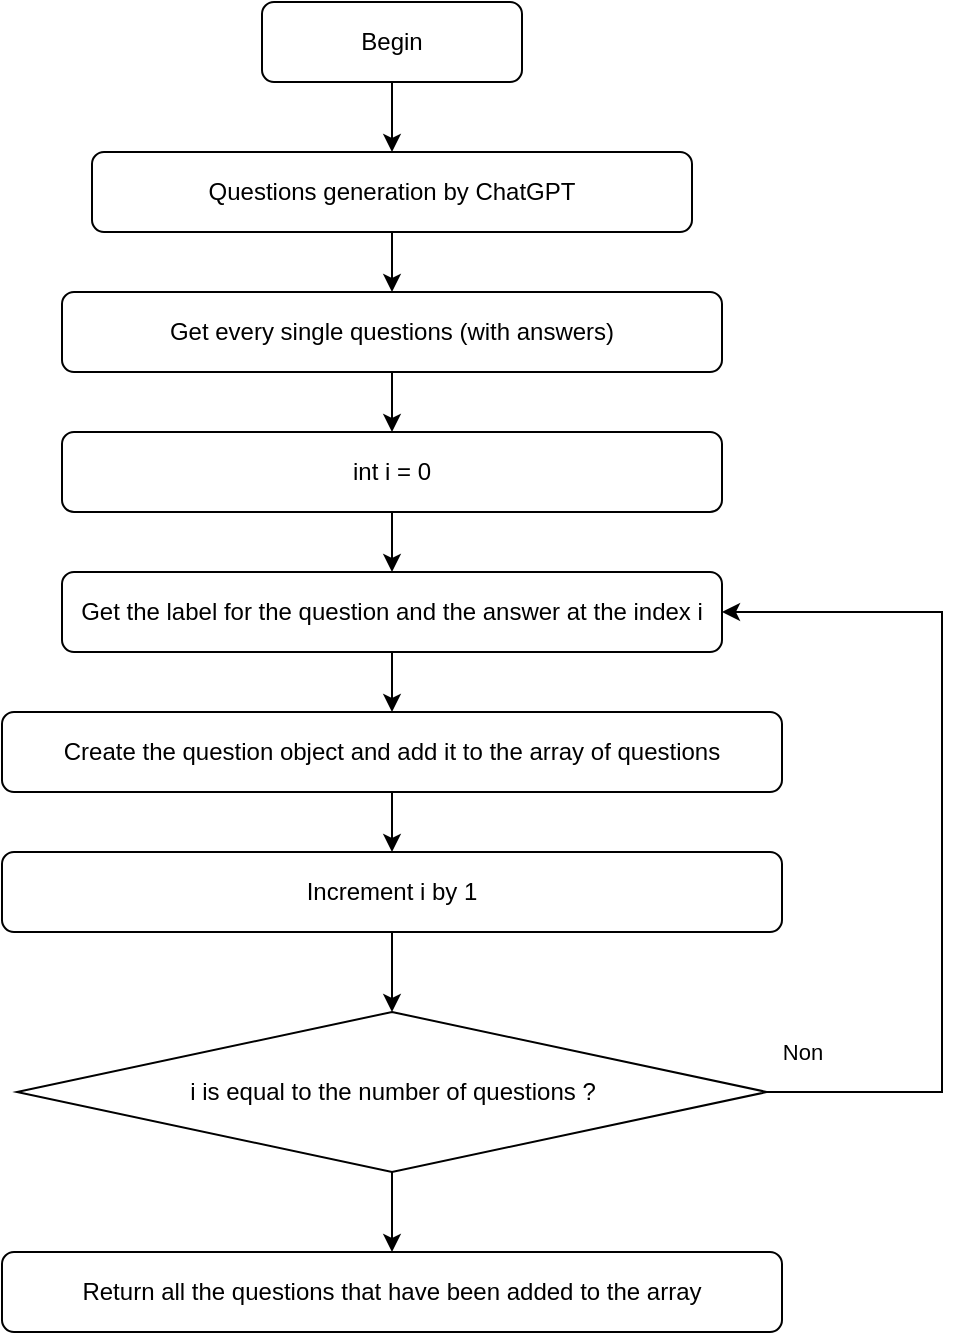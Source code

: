 <mxfile version="22.0.2" type="device">
  <diagram name="Page-1" id="kIBuzrutFyAS311oZS0o">
    <mxGraphModel dx="1140" dy="770" grid="1" gridSize="10" guides="1" tooltips="1" connect="1" arrows="1" fold="1" page="1" pageScale="1" pageWidth="827" pageHeight="1169" math="0" shadow="0">
      <root>
        <mxCell id="0" />
        <mxCell id="1" parent="0" />
        <mxCell id="F48neUv-2FC4coiqLlUM-24" value="" style="edgeStyle=orthogonalEdgeStyle;rounded=0;orthogonalLoop=1;jettySize=auto;html=1;" edge="1" parent="1" source="F48neUv-2FC4coiqLlUM-1" target="F48neUv-2FC4coiqLlUM-2">
          <mxGeometry relative="1" as="geometry" />
        </mxCell>
        <mxCell id="F48neUv-2FC4coiqLlUM-1" value="Begin" style="rounded=1;whiteSpace=wrap;html=1;" vertex="1" parent="1">
          <mxGeometry x="330" y="65" width="130" height="40" as="geometry" />
        </mxCell>
        <mxCell id="F48neUv-2FC4coiqLlUM-5" value="" style="edgeStyle=orthogonalEdgeStyle;rounded=0;orthogonalLoop=1;jettySize=auto;html=1;" edge="1" parent="1" source="F48neUv-2FC4coiqLlUM-2" target="F48neUv-2FC4coiqLlUM-4">
          <mxGeometry relative="1" as="geometry" />
        </mxCell>
        <mxCell id="F48neUv-2FC4coiqLlUM-2" value="Questions generation by ChatGPT" style="rounded=1;whiteSpace=wrap;html=1;" vertex="1" parent="1">
          <mxGeometry x="245" y="140" width="300" height="40" as="geometry" />
        </mxCell>
        <mxCell id="F48neUv-2FC4coiqLlUM-8" value="" style="edgeStyle=orthogonalEdgeStyle;rounded=0;orthogonalLoop=1;jettySize=auto;html=1;" edge="1" parent="1" source="F48neUv-2FC4coiqLlUM-4" target="F48neUv-2FC4coiqLlUM-7">
          <mxGeometry relative="1" as="geometry" />
        </mxCell>
        <mxCell id="F48neUv-2FC4coiqLlUM-4" value="Get every single questions (with answers)" style="rounded=1;whiteSpace=wrap;html=1;" vertex="1" parent="1">
          <mxGeometry x="230" y="210" width="330" height="40" as="geometry" />
        </mxCell>
        <mxCell id="F48neUv-2FC4coiqLlUM-10" value="" style="edgeStyle=orthogonalEdgeStyle;rounded=0;orthogonalLoop=1;jettySize=auto;html=1;" edge="1" parent="1" source="F48neUv-2FC4coiqLlUM-7" target="F48neUv-2FC4coiqLlUM-9">
          <mxGeometry relative="1" as="geometry" />
        </mxCell>
        <mxCell id="F48neUv-2FC4coiqLlUM-7" value="int i = 0" style="rounded=1;whiteSpace=wrap;html=1;" vertex="1" parent="1">
          <mxGeometry x="230" y="280" width="330" height="40" as="geometry" />
        </mxCell>
        <mxCell id="F48neUv-2FC4coiqLlUM-12" value="" style="edgeStyle=orthogonalEdgeStyle;rounded=0;orthogonalLoop=1;jettySize=auto;html=1;" edge="1" parent="1" source="F48neUv-2FC4coiqLlUM-9" target="F48neUv-2FC4coiqLlUM-11">
          <mxGeometry relative="1" as="geometry" />
        </mxCell>
        <mxCell id="F48neUv-2FC4coiqLlUM-9" value="Get the label for the question and the answer at the index i" style="rounded=1;whiteSpace=wrap;html=1;" vertex="1" parent="1">
          <mxGeometry x="230" y="350" width="330" height="40" as="geometry" />
        </mxCell>
        <mxCell id="F48neUv-2FC4coiqLlUM-14" value="" style="edgeStyle=orthogonalEdgeStyle;rounded=0;orthogonalLoop=1;jettySize=auto;html=1;" edge="1" parent="1" source="F48neUv-2FC4coiqLlUM-11" target="F48neUv-2FC4coiqLlUM-13">
          <mxGeometry relative="1" as="geometry" />
        </mxCell>
        <mxCell id="F48neUv-2FC4coiqLlUM-11" value="Create the question object and add it to the array of questions" style="rounded=1;whiteSpace=wrap;html=1;" vertex="1" parent="1">
          <mxGeometry x="200" y="420" width="390" height="40" as="geometry" />
        </mxCell>
        <mxCell id="F48neUv-2FC4coiqLlUM-18" value="" style="edgeStyle=orthogonalEdgeStyle;rounded=0;orthogonalLoop=1;jettySize=auto;html=1;" edge="1" parent="1" source="F48neUv-2FC4coiqLlUM-13" target="F48neUv-2FC4coiqLlUM-17">
          <mxGeometry relative="1" as="geometry" />
        </mxCell>
        <mxCell id="F48neUv-2FC4coiqLlUM-13" value="Increment i by 1" style="rounded=1;whiteSpace=wrap;html=1;" vertex="1" parent="1">
          <mxGeometry x="200" y="490" width="390" height="40" as="geometry" />
        </mxCell>
        <mxCell id="F48neUv-2FC4coiqLlUM-19" style="edgeStyle=orthogonalEdgeStyle;rounded=0;orthogonalLoop=1;jettySize=auto;html=1;entryX=1;entryY=0.5;entryDx=0;entryDy=0;" edge="1" parent="1" source="F48neUv-2FC4coiqLlUM-17" target="F48neUv-2FC4coiqLlUM-9">
          <mxGeometry relative="1" as="geometry">
            <Array as="points">
              <mxPoint x="670" y="610" />
              <mxPoint x="670" y="370" />
            </Array>
          </mxGeometry>
        </mxCell>
        <mxCell id="F48neUv-2FC4coiqLlUM-20" value="Non" style="edgeLabel;html=1;align=center;verticalAlign=middle;resizable=0;points=[];" vertex="1" connectable="0" parent="F48neUv-2FC4coiqLlUM-19">
          <mxGeometry x="-0.811" y="5" relative="1" as="geometry">
            <mxPoint x="-24" y="-15" as="offset" />
          </mxGeometry>
        </mxCell>
        <mxCell id="F48neUv-2FC4coiqLlUM-22" value="" style="edgeStyle=orthogonalEdgeStyle;rounded=0;orthogonalLoop=1;jettySize=auto;html=1;" edge="1" parent="1" source="F48neUv-2FC4coiqLlUM-17" target="F48neUv-2FC4coiqLlUM-21">
          <mxGeometry relative="1" as="geometry" />
        </mxCell>
        <mxCell id="F48neUv-2FC4coiqLlUM-17" value="i is equal to the number of questions ?" style="rhombus;whiteSpace=wrap;html=1;" vertex="1" parent="1">
          <mxGeometry x="207.5" y="570" width="375" height="80" as="geometry" />
        </mxCell>
        <mxCell id="F48neUv-2FC4coiqLlUM-21" value="Return all the questions that have been added to the array" style="rounded=1;whiteSpace=wrap;html=1;" vertex="1" parent="1">
          <mxGeometry x="200" y="690" width="390" height="40" as="geometry" />
        </mxCell>
      </root>
    </mxGraphModel>
  </diagram>
</mxfile>
